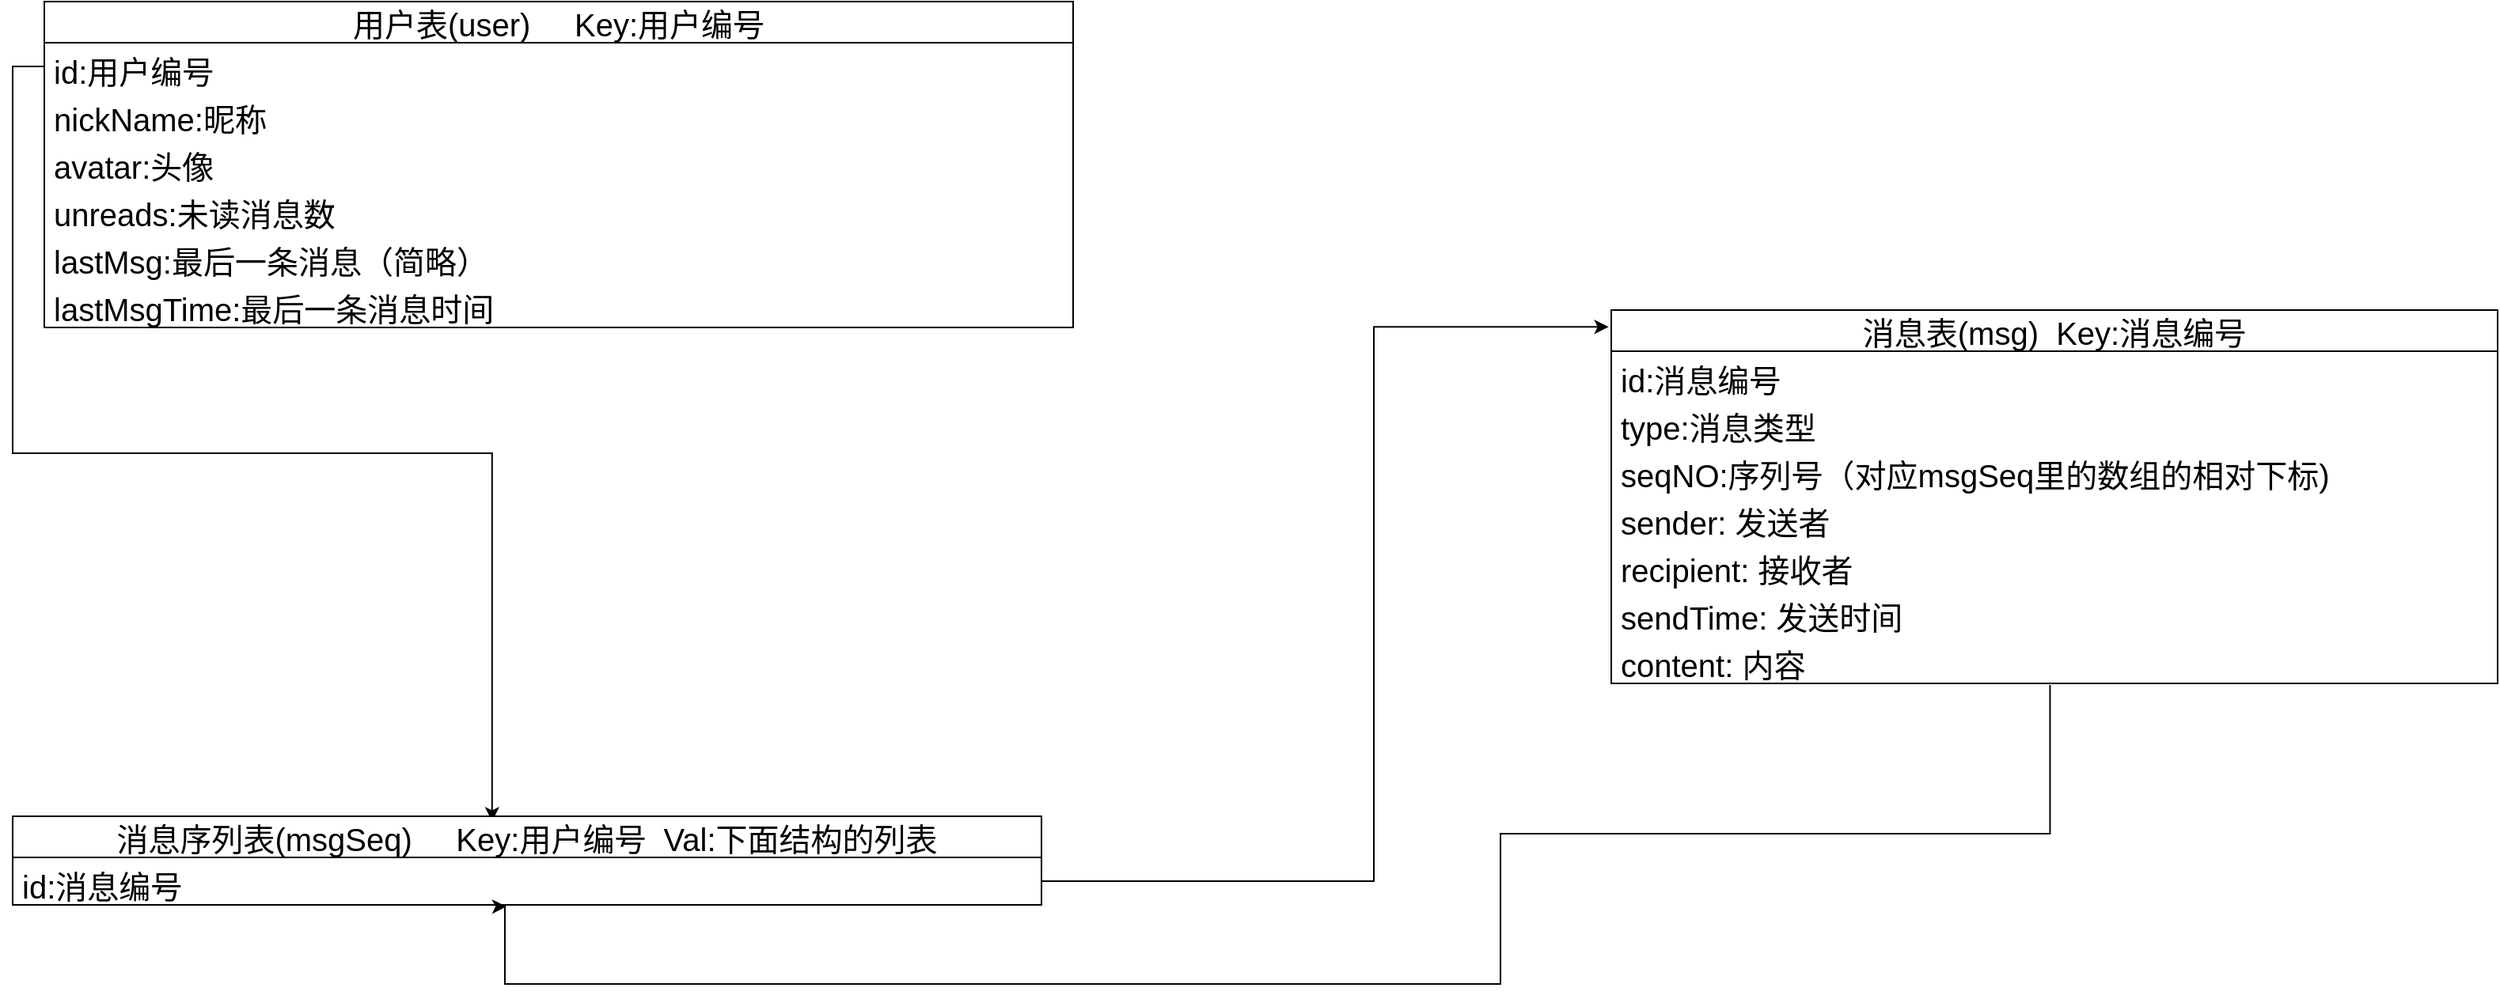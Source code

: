 <mxfile version="13.7.3" type="device"><diagram id="wrqdtl2pAGDdHLb61VeT" name="第 1 页"><mxGraphModel dx="2889" dy="1182" grid="1" gridSize="10" guides="1" tooltips="1" connect="1" arrows="1" fold="1" page="1" pageScale="1" pageWidth="827" pageHeight="1169" math="0" shadow="0"><root><mxCell id="0"/><mxCell id="1" parent="0"/><mxCell id="L58KPVZ0eB4rAHhMcnWC-48" style="edgeStyle=orthogonalEdgeStyle;rounded=0;orthogonalLoop=1;jettySize=auto;html=1;entryX=-0.003;entryY=0.045;entryDx=0;entryDy=0;entryPerimeter=0;fontSize=20;" parent="1" source="L58KPVZ0eB4rAHhMcnWC-21" target="L58KPVZ0eB4rAHhMcnWC-9" edge="1"><mxGeometry relative="1" as="geometry"><Array as="points"><mxPoint x="360" y="966"/><mxPoint x="360" y="616"/></Array></mxGeometry></mxCell><mxCell id="L58KPVZ0eB4rAHhMcnWC-51" style="edgeStyle=orthogonalEdgeStyle;rounded=0;orthogonalLoop=1;jettySize=auto;html=1;entryX=0.48;entryY=1.033;entryDx=0;entryDy=0;entryPerimeter=0;fontSize=20;exitX=0.495;exitY=1.033;exitDx=0;exitDy=0;exitPerimeter=0;" parent="1" source="L58KPVZ0eB4rAHhMcnWC-19" target="L58KPVZ0eB4rAHhMcnWC-21" edge="1"><mxGeometry relative="1" as="geometry"><mxPoint x="-189.3" y="1010.01" as="targetPoint"/><Array as="points"><mxPoint x="787" y="936"/><mxPoint x="440" y="936"/><mxPoint x="440" y="1031"/><mxPoint x="-189" y="1031"/></Array></mxGeometry></mxCell><mxCell id="L58KPVZ0eB4rAHhMcnWC-71" style="edgeStyle=orthogonalEdgeStyle;rounded=0;orthogonalLoop=1;jettySize=auto;html=1;entryX=0.466;entryY=0.058;entryDx=0;entryDy=0;entryPerimeter=0;fontSize=20;" parent="1" source="L58KPVZ0eB4rAHhMcnWC-67" target="L58KPVZ0eB4rAHhMcnWC-20" edge="1"><mxGeometry relative="1" as="geometry"/></mxCell><mxCell id="L58KPVZ0eB4rAHhMcnWC-20" value="消息序列表(msgSeq)     Key:用户编号  Val:下面结构的列表" style="swimlane;fontStyle=0;childLayout=stackLayout;horizontal=1;startSize=26;horizontalStack=0;resizeParent=1;resizeParentMax=0;resizeLast=0;collapsible=1;marginBottom=0;align=center;fontSize=20;" parent="1" vertex="1"><mxGeometry x="-500" y="925" width="650" height="56" as="geometry"/></mxCell><mxCell id="L58KPVZ0eB4rAHhMcnWC-21" value="id:消息编号" style="text;strokeColor=none;fillColor=none;spacingLeft=4;spacingRight=4;overflow=hidden;rotatable=0;points=[[0,0.5],[1,0.5]];portConstraint=eastwest;fontSize=20;" parent="L58KPVZ0eB4rAHhMcnWC-20" vertex="1"><mxGeometry y="26" width="650" height="30" as="geometry"/></mxCell><mxCell id="L58KPVZ0eB4rAHhMcnWC-9" value="消息表(msg)  Key:消息编号" style="swimlane;fontStyle=0;childLayout=stackLayout;horizontal=1;startSize=26;horizontalStack=0;resizeParent=1;resizeParentMax=0;resizeLast=0;collapsible=1;marginBottom=0;align=center;fontSize=20;" parent="1" vertex="1"><mxGeometry x="510" y="605" width="560" height="236" as="geometry"/></mxCell><mxCell id="L58KPVZ0eB4rAHhMcnWC-11" value="id:消息编号" style="text;strokeColor=none;fillColor=none;spacingLeft=4;spacingRight=4;overflow=hidden;rotatable=0;points=[[0,0.5],[1,0.5]];portConstraint=eastwest;fontSize=20;" parent="L58KPVZ0eB4rAHhMcnWC-9" vertex="1"><mxGeometry y="26" width="560" height="30" as="geometry"/></mxCell><mxCell id="L58KPVZ0eB4rAHhMcnWC-10" value="type:消息类型" style="text;strokeColor=none;fillColor=none;spacingLeft=4;spacingRight=4;overflow=hidden;rotatable=0;points=[[0,0.5],[1,0.5]];portConstraint=eastwest;fontSize=20;" parent="L58KPVZ0eB4rAHhMcnWC-9" vertex="1"><mxGeometry y="56" width="560" height="30" as="geometry"/></mxCell><mxCell id="L58KPVZ0eB4rAHhMcnWC-13" value="seqNO:序列号（对应msgSeq里的数组的相对下标)" style="text;strokeColor=none;fillColor=none;spacingLeft=4;spacingRight=4;overflow=hidden;rotatable=0;points=[[0,0.5],[1,0.5]];portConstraint=eastwest;fontSize=20;" parent="L58KPVZ0eB4rAHhMcnWC-9" vertex="1"><mxGeometry y="86" width="560" height="30" as="geometry"/></mxCell><mxCell id="L58KPVZ0eB4rAHhMcnWC-16" value="sender: 发送者" style="text;strokeColor=none;fillColor=none;spacingLeft=4;spacingRight=4;overflow=hidden;rotatable=0;points=[[0,0.5],[1,0.5]];portConstraint=eastwest;fontSize=20;" parent="L58KPVZ0eB4rAHhMcnWC-9" vertex="1"><mxGeometry y="116" width="560" height="30" as="geometry"/></mxCell><mxCell id="L58KPVZ0eB4rAHhMcnWC-17" value="recipient: 接收者" style="text;strokeColor=none;fillColor=none;spacingLeft=4;spacingRight=4;overflow=hidden;rotatable=0;points=[[0,0.5],[1,0.5]];portConstraint=eastwest;fontSize=20;" parent="L58KPVZ0eB4rAHhMcnWC-9" vertex="1"><mxGeometry y="146" width="560" height="30" as="geometry"/></mxCell><mxCell id="L58KPVZ0eB4rAHhMcnWC-12" value="sendTime: 发送时间" style="text;strokeColor=none;fillColor=none;spacingLeft=4;spacingRight=4;overflow=hidden;rotatable=0;points=[[0,0.5],[1,0.5]];portConstraint=eastwest;fontSize=20;" parent="L58KPVZ0eB4rAHhMcnWC-9" vertex="1"><mxGeometry y="176" width="560" height="30" as="geometry"/></mxCell><mxCell id="L58KPVZ0eB4rAHhMcnWC-19" value="content: 内容" style="text;strokeColor=none;fillColor=none;spacingLeft=4;spacingRight=4;overflow=hidden;rotatable=0;points=[[0,0.5],[1,0.5]];portConstraint=eastwest;fontSize=20;" parent="L58KPVZ0eB4rAHhMcnWC-9" vertex="1"><mxGeometry y="206" width="560" height="30" as="geometry"/></mxCell><mxCell id="L58KPVZ0eB4rAHhMcnWC-66" value="用户表(user)     Key:用户编号" style="swimlane;fontStyle=0;childLayout=stackLayout;horizontal=1;startSize=26;horizontalStack=0;resizeParent=1;resizeParentMax=0;resizeLast=0;collapsible=1;marginBottom=0;align=center;fontSize=20;" parent="1" vertex="1"><mxGeometry x="-480" y="410" width="650" height="206" as="geometry"/></mxCell><mxCell id="L58KPVZ0eB4rAHhMcnWC-67" value="id:用户编号" style="text;strokeColor=none;fillColor=none;spacingLeft=4;spacingRight=4;overflow=hidden;rotatable=0;points=[[0,0.5],[1,0.5]];portConstraint=eastwest;fontSize=20;" parent="L58KPVZ0eB4rAHhMcnWC-66" vertex="1"><mxGeometry y="26" width="650" height="30" as="geometry"/></mxCell><mxCell id="L58KPVZ0eB4rAHhMcnWC-68" value="nickName:昵称" style="text;strokeColor=none;fillColor=none;spacingLeft=4;spacingRight=4;overflow=hidden;rotatable=0;points=[[0,0.5],[1,0.5]];portConstraint=eastwest;fontSize=20;" parent="L58KPVZ0eB4rAHhMcnWC-66" vertex="1"><mxGeometry y="56" width="650" height="30" as="geometry"/></mxCell><mxCell id="L58KPVZ0eB4rAHhMcnWC-69" value="avatar:头像" style="text;strokeColor=none;fillColor=none;spacingLeft=4;spacingRight=4;overflow=hidden;rotatable=0;points=[[0,0.5],[1,0.5]];portConstraint=eastwest;fontSize=20;" parent="L58KPVZ0eB4rAHhMcnWC-66" vertex="1"><mxGeometry y="86" width="650" height="30" as="geometry"/></mxCell><mxCell id="L58KPVZ0eB4rAHhMcnWC-70" value="unreads:未读消息数" style="text;strokeColor=none;fillColor=none;spacingLeft=4;spacingRight=4;overflow=hidden;rotatable=0;points=[[0,0.5],[1,0.5]];portConstraint=eastwest;fontSize=20;" parent="L58KPVZ0eB4rAHhMcnWC-66" vertex="1"><mxGeometry y="116" width="650" height="30" as="geometry"/></mxCell><mxCell id="pg1ydB9RgYc0ENqiKH1_-1" value="lastMsg:最后一条消息（简略）" style="text;strokeColor=none;fillColor=none;spacingLeft=4;spacingRight=4;overflow=hidden;rotatable=0;points=[[0,0.5],[1,0.5]];portConstraint=eastwest;fontSize=20;" vertex="1" parent="L58KPVZ0eB4rAHhMcnWC-66"><mxGeometry y="146" width="650" height="30" as="geometry"/></mxCell><mxCell id="pg1ydB9RgYc0ENqiKH1_-2" value="lastMsgTime:最后一条消息时间" style="text;strokeColor=none;fillColor=none;spacingLeft=4;spacingRight=4;overflow=hidden;rotatable=0;points=[[0,0.5],[1,0.5]];portConstraint=eastwest;fontSize=20;" vertex="1" parent="L58KPVZ0eB4rAHhMcnWC-66"><mxGeometry y="176" width="650" height="30" as="geometry"/></mxCell></root></mxGraphModel></diagram></mxfile>